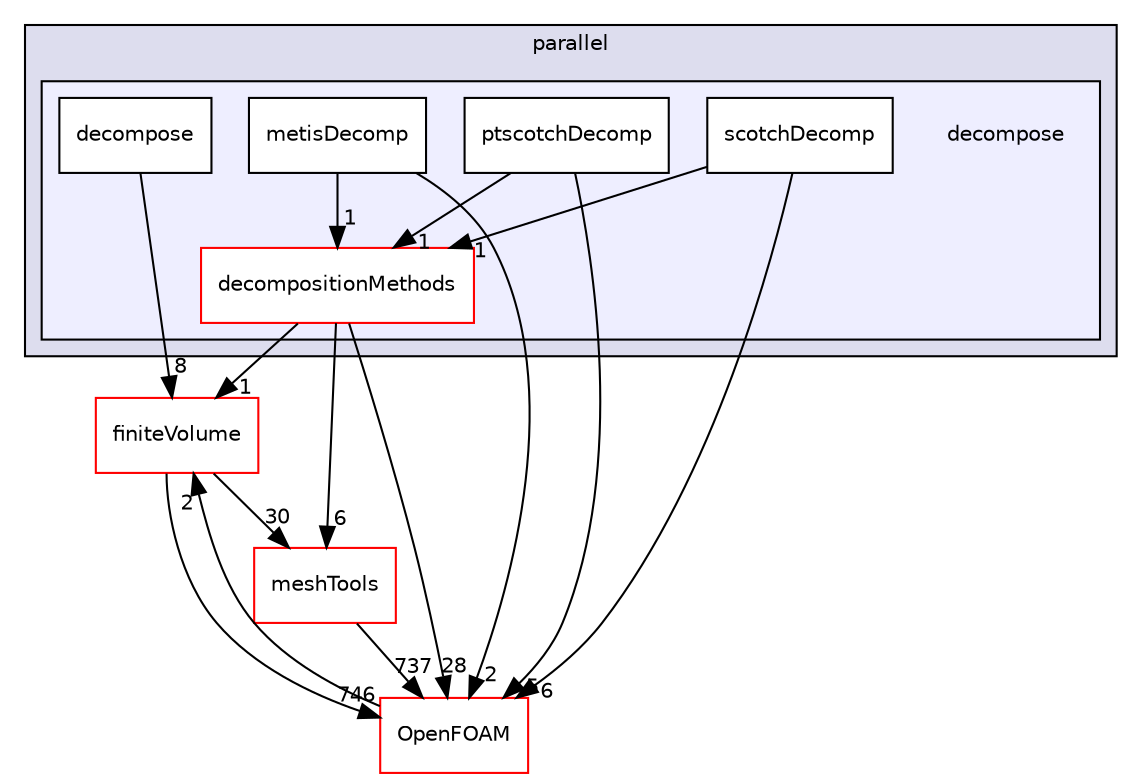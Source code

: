 digraph "src/parallel/decompose" {
  bgcolor=transparent;
  compound=true
  node [ fontsize="10", fontname="Helvetica"];
  edge [ labelfontsize="10", labelfontname="Helvetica"];
  subgraph clusterdir_72b2b5518d1565784443265ec6729f79 {
    graph [ bgcolor="#ddddee", pencolor="black", label="parallel" fontname="Helvetica", fontsize="10", URL="dir_72b2b5518d1565784443265ec6729f79.html"]
  subgraph clusterdir_e048e8eb4dfe5719d368ebac837fe95a {
    graph [ bgcolor="#eeeeff", pencolor="black", label="" URL="dir_e048e8eb4dfe5719d368ebac837fe95a.html"];
    dir_e048e8eb4dfe5719d368ebac837fe95a [shape=plaintext label="decompose"];
    dir_6a8f4d04a7a3273665cbe1b61b8ec502 [shape=box label="decompose" color="black" fillcolor="white" style="filled" URL="dir_6a8f4d04a7a3273665cbe1b61b8ec502.html"];
    dir_e3b70d1802e286fd48b60eaae8da0038 [shape=box label="decompositionMethods" color="red" fillcolor="white" style="filled" URL="dir_e3b70d1802e286fd48b60eaae8da0038.html"];
    dir_2c7343f7b1362b8a8c0ceb8f41501cbb [shape=box label="metisDecomp" color="black" fillcolor="white" style="filled" URL="dir_2c7343f7b1362b8a8c0ceb8f41501cbb.html"];
    dir_c98e9f150f36ff11917a4b75e5ba2d94 [shape=box label="ptscotchDecomp" color="black" fillcolor="white" style="filled" URL="dir_c98e9f150f36ff11917a4b75e5ba2d94.html"];
    dir_986d16b42168f7410a8c12f4ff0c189f [shape=box label="scotchDecomp" color="black" fillcolor="white" style="filled" URL="dir_986d16b42168f7410a8c12f4ff0c189f.html"];
  }
  }
  dir_9bd15774b555cf7259a6fa18f99fe99b [shape=box label="finiteVolume" color="red" URL="dir_9bd15774b555cf7259a6fa18f99fe99b.html"];
  dir_ae30ad0bef50cf391b24c614251bb9fd [shape=box label="meshTools" color="red" URL="dir_ae30ad0bef50cf391b24c614251bb9fd.html"];
  dir_c5473ff19b20e6ec4dfe5c310b3778a8 [shape=box label="OpenFOAM" color="red" URL="dir_c5473ff19b20e6ec4dfe5c310b3778a8.html"];
  dir_9bd15774b555cf7259a6fa18f99fe99b->dir_ae30ad0bef50cf391b24c614251bb9fd [headlabel="30", labeldistance=1.5 headhref="dir_000897_001751.html"];
  dir_9bd15774b555cf7259a6fa18f99fe99b->dir_c5473ff19b20e6ec4dfe5c310b3778a8 [headlabel="746", labeldistance=1.5 headhref="dir_000897_001897.html"];
  dir_ae30ad0bef50cf391b24c614251bb9fd->dir_c5473ff19b20e6ec4dfe5c310b3778a8 [headlabel="737", labeldistance=1.5 headhref="dir_001751_001897.html"];
  dir_e3b70d1802e286fd48b60eaae8da0038->dir_9bd15774b555cf7259a6fa18f99fe99b [headlabel="1", labeldistance=1.5 headhref="dir_002446_000897.html"];
  dir_e3b70d1802e286fd48b60eaae8da0038->dir_ae30ad0bef50cf391b24c614251bb9fd [headlabel="6", labeldistance=1.5 headhref="dir_002446_001751.html"];
  dir_e3b70d1802e286fd48b60eaae8da0038->dir_c5473ff19b20e6ec4dfe5c310b3778a8 [headlabel="28", labeldistance=1.5 headhref="dir_002446_001897.html"];
  dir_986d16b42168f7410a8c12f4ff0c189f->dir_e3b70d1802e286fd48b60eaae8da0038 [headlabel="1", labeldistance=1.5 headhref="dir_002457_002446.html"];
  dir_986d16b42168f7410a8c12f4ff0c189f->dir_c5473ff19b20e6ec4dfe5c310b3778a8 [headlabel="6", labeldistance=1.5 headhref="dir_002457_001897.html"];
  dir_2c7343f7b1362b8a8c0ceb8f41501cbb->dir_e3b70d1802e286fd48b60eaae8da0038 [headlabel="1", labeldistance=1.5 headhref="dir_002455_002446.html"];
  dir_2c7343f7b1362b8a8c0ceb8f41501cbb->dir_c5473ff19b20e6ec4dfe5c310b3778a8 [headlabel="2", labeldistance=1.5 headhref="dir_002455_001897.html"];
  dir_6a8f4d04a7a3273665cbe1b61b8ec502->dir_9bd15774b555cf7259a6fa18f99fe99b [headlabel="8", labeldistance=1.5 headhref="dir_002445_000897.html"];
  dir_c5473ff19b20e6ec4dfe5c310b3778a8->dir_9bd15774b555cf7259a6fa18f99fe99b [headlabel="2", labeldistance=1.5 headhref="dir_001897_000897.html"];
  dir_c98e9f150f36ff11917a4b75e5ba2d94->dir_e3b70d1802e286fd48b60eaae8da0038 [headlabel="1", labeldistance=1.5 headhref="dir_002456_002446.html"];
  dir_c98e9f150f36ff11917a4b75e5ba2d94->dir_c5473ff19b20e6ec4dfe5c310b3778a8 [headlabel="5", labeldistance=1.5 headhref="dir_002456_001897.html"];
}
